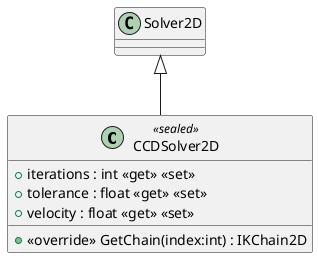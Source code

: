 @startuml
class CCDSolver2D <<sealed>> {
    + iterations : int <<get>> <<set>>
    + tolerance : float <<get>> <<set>>
    + velocity : float <<get>> <<set>>
    + <<override>> GetChain(index:int) : IKChain2D
}
Solver2D <|-- CCDSolver2D
@enduml
